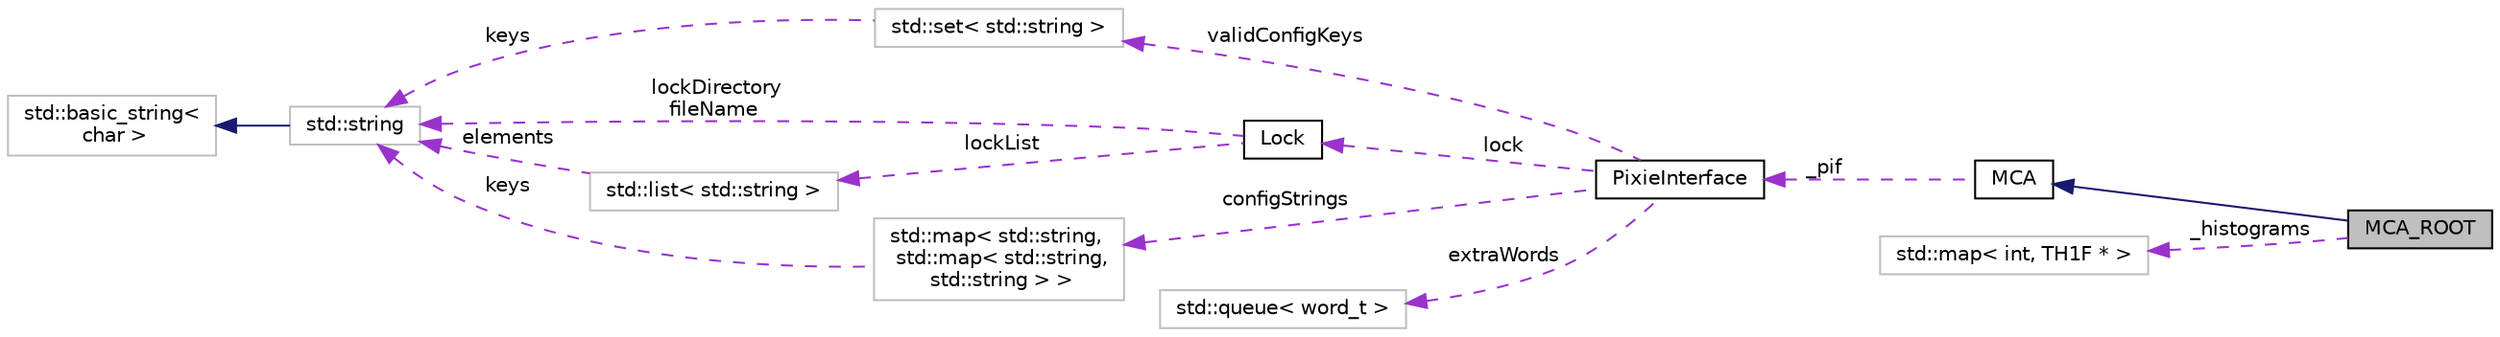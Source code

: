 digraph "MCA_ROOT"
{
  edge [fontname="Helvetica",fontsize="10",labelfontname="Helvetica",labelfontsize="10"];
  node [fontname="Helvetica",fontsize="10",shape=record];
  rankdir="LR";
  Node1 [label="MCA_ROOT",height=0.2,width=0.4,color="black", fillcolor="grey75", style="filled", fontcolor="black"];
  Node2 -> Node1 [dir="back",color="midnightblue",fontsize="10",style="solid",fontname="Helvetica"];
  Node2 [label="MCA",height=0.2,width=0.4,color="black", fillcolor="white", style="filled",URL="$d4/def/class_m_c_a.html",tooltip="Abstract MCA class. "];
  Node3 -> Node2 [dir="back",color="darkorchid3",fontsize="10",style="dashed",label=" _pif" ,fontname="Helvetica"];
  Node3 [label="PixieInterface",height=0.2,width=0.4,color="black", fillcolor="white", style="filled",URL="$d9/dc6/class_pixie_interface.html"];
  Node4 -> Node3 [dir="back",color="darkorchid3",fontsize="10",style="dashed",label=" validConfigKeys" ,fontname="Helvetica"];
  Node4 [label="std::set\< std::string \>",height=0.2,width=0.4,color="grey75", fillcolor="white", style="filled"];
  Node5 -> Node4 [dir="back",color="darkorchid3",fontsize="10",style="dashed",label=" keys" ,fontname="Helvetica"];
  Node5 [label="std::string",height=0.2,width=0.4,color="grey75", fillcolor="white", style="filled",tooltip="STL class. "];
  Node6 -> Node5 [dir="back",color="midnightblue",fontsize="10",style="solid",fontname="Helvetica"];
  Node6 [label="std::basic_string\<\l char \>",height=0.2,width=0.4,color="grey75", fillcolor="white", style="filled",tooltip="STL class. "];
  Node7 -> Node3 [dir="back",color="darkorchid3",fontsize="10",style="dashed",label=" lock" ,fontname="Helvetica"];
  Node7 [label="Lock",height=0.2,width=0.4,color="black", fillcolor="white", style="filled",URL="$db/d3b/class_lock.html"];
  Node5 -> Node7 [dir="back",color="darkorchid3",fontsize="10",style="dashed",label=" lockDirectory\nfileName" ,fontname="Helvetica"];
  Node8 -> Node7 [dir="back",color="darkorchid3",fontsize="10",style="dashed",label=" lockList" ,fontname="Helvetica"];
  Node8 [label="std::list\< std::string \>",height=0.2,width=0.4,color="grey75", fillcolor="white", style="filled"];
  Node5 -> Node8 [dir="back",color="darkorchid3",fontsize="10",style="dashed",label=" elements" ,fontname="Helvetica"];
  Node9 -> Node3 [dir="back",color="darkorchid3",fontsize="10",style="dashed",label=" extraWords" ,fontname="Helvetica"];
  Node9 [label="std::queue\< word_t \>",height=0.2,width=0.4,color="grey75", fillcolor="white", style="filled"];
  Node10 -> Node3 [dir="back",color="darkorchid3",fontsize="10",style="dashed",label=" configStrings" ,fontname="Helvetica"];
  Node10 [label="std::map\< std::string,\l std::map\< std::string,\l std::string \> \>",height=0.2,width=0.4,color="grey75", fillcolor="white", style="filled"];
  Node5 -> Node10 [dir="back",color="darkorchid3",fontsize="10",style="dashed",label=" keys" ,fontname="Helvetica"];
  Node11 -> Node1 [dir="back",color="darkorchid3",fontsize="10",style="dashed",label=" _histograms" ,fontname="Helvetica"];
  Node11 [label="std::map\< int, TH1F * \>",height=0.2,width=0.4,color="grey75", fillcolor="white", style="filled"];
}
